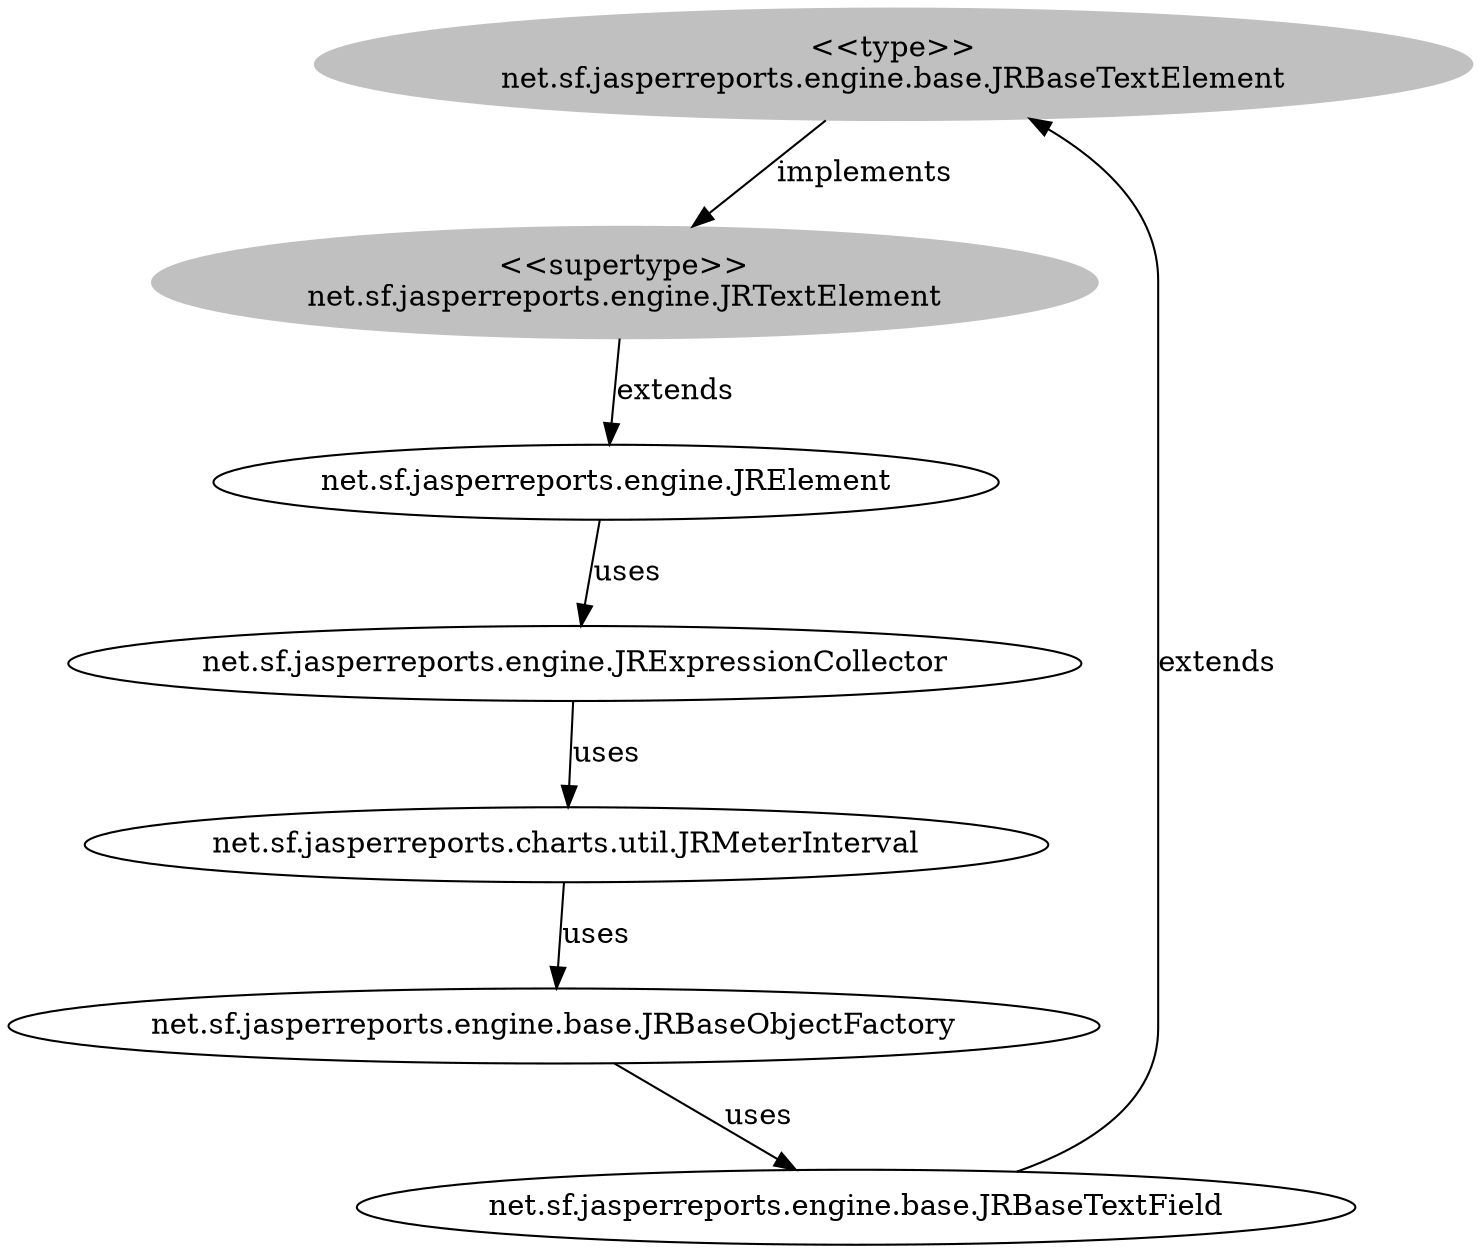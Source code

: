 digraph stk {
	net_sf_jasperreports_engine_base_JRBaseTextElement [label="<<type>>
net.sf.jasperreports.engine.base.JRBaseTextElement",style=filled,color="grey"];
	net_sf_jasperreports_engine_JRTextElement [label="<<supertype>>
net.sf.jasperreports.engine.JRTextElement",style=filled,color="grey"];
	net_sf_jasperreports_engine_JRElement [label="net.sf.jasperreports.engine.JRElement"];
	net_sf_jasperreports_engine_base_JRBaseObjectFactory [label="net.sf.jasperreports.engine.base.JRBaseObjectFactory"];
	net_sf_jasperreports_engine_JRExpressionCollector [label="net.sf.jasperreports.engine.JRExpressionCollector"];
	net_sf_jasperreports_charts_util_JRMeterInterval [label="net.sf.jasperreports.charts.util.JRMeterInterval"];
	net_sf_jasperreports_engine_base_JRBaseTextField [label="net.sf.jasperreports.engine.base.JRBaseTextField"];
	net_sf_jasperreports_engine_base_JRBaseTextElement -> net_sf_jasperreports_engine_JRTextElement [label=implements];
	net_sf_jasperreports_engine_JRTextElement -> net_sf_jasperreports_engine_JRElement [label=extends];
	net_sf_jasperreports_engine_JRElement -> net_sf_jasperreports_engine_JRExpressionCollector [label=uses];
	net_sf_jasperreports_engine_JRExpressionCollector -> net_sf_jasperreports_charts_util_JRMeterInterval [label=uses];
	net_sf_jasperreports_charts_util_JRMeterInterval -> net_sf_jasperreports_engine_base_JRBaseObjectFactory [label=uses];
	net_sf_jasperreports_engine_base_JRBaseObjectFactory -> net_sf_jasperreports_engine_base_JRBaseTextField [label=uses];
	net_sf_jasperreports_engine_base_JRBaseTextField -> net_sf_jasperreports_engine_base_JRBaseTextElement [label=extends];
}
